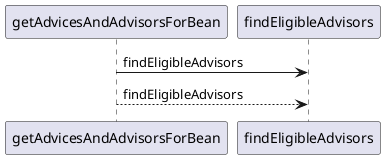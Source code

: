 @startuml
getAdvicesAndAdvisorsForBean -> findEligibleAdvisors: findEligibleAdvisors



getAdvicesAndAdvisorsForBean --> findEligibleAdvisors: findEligibleAdvisors

@enduml